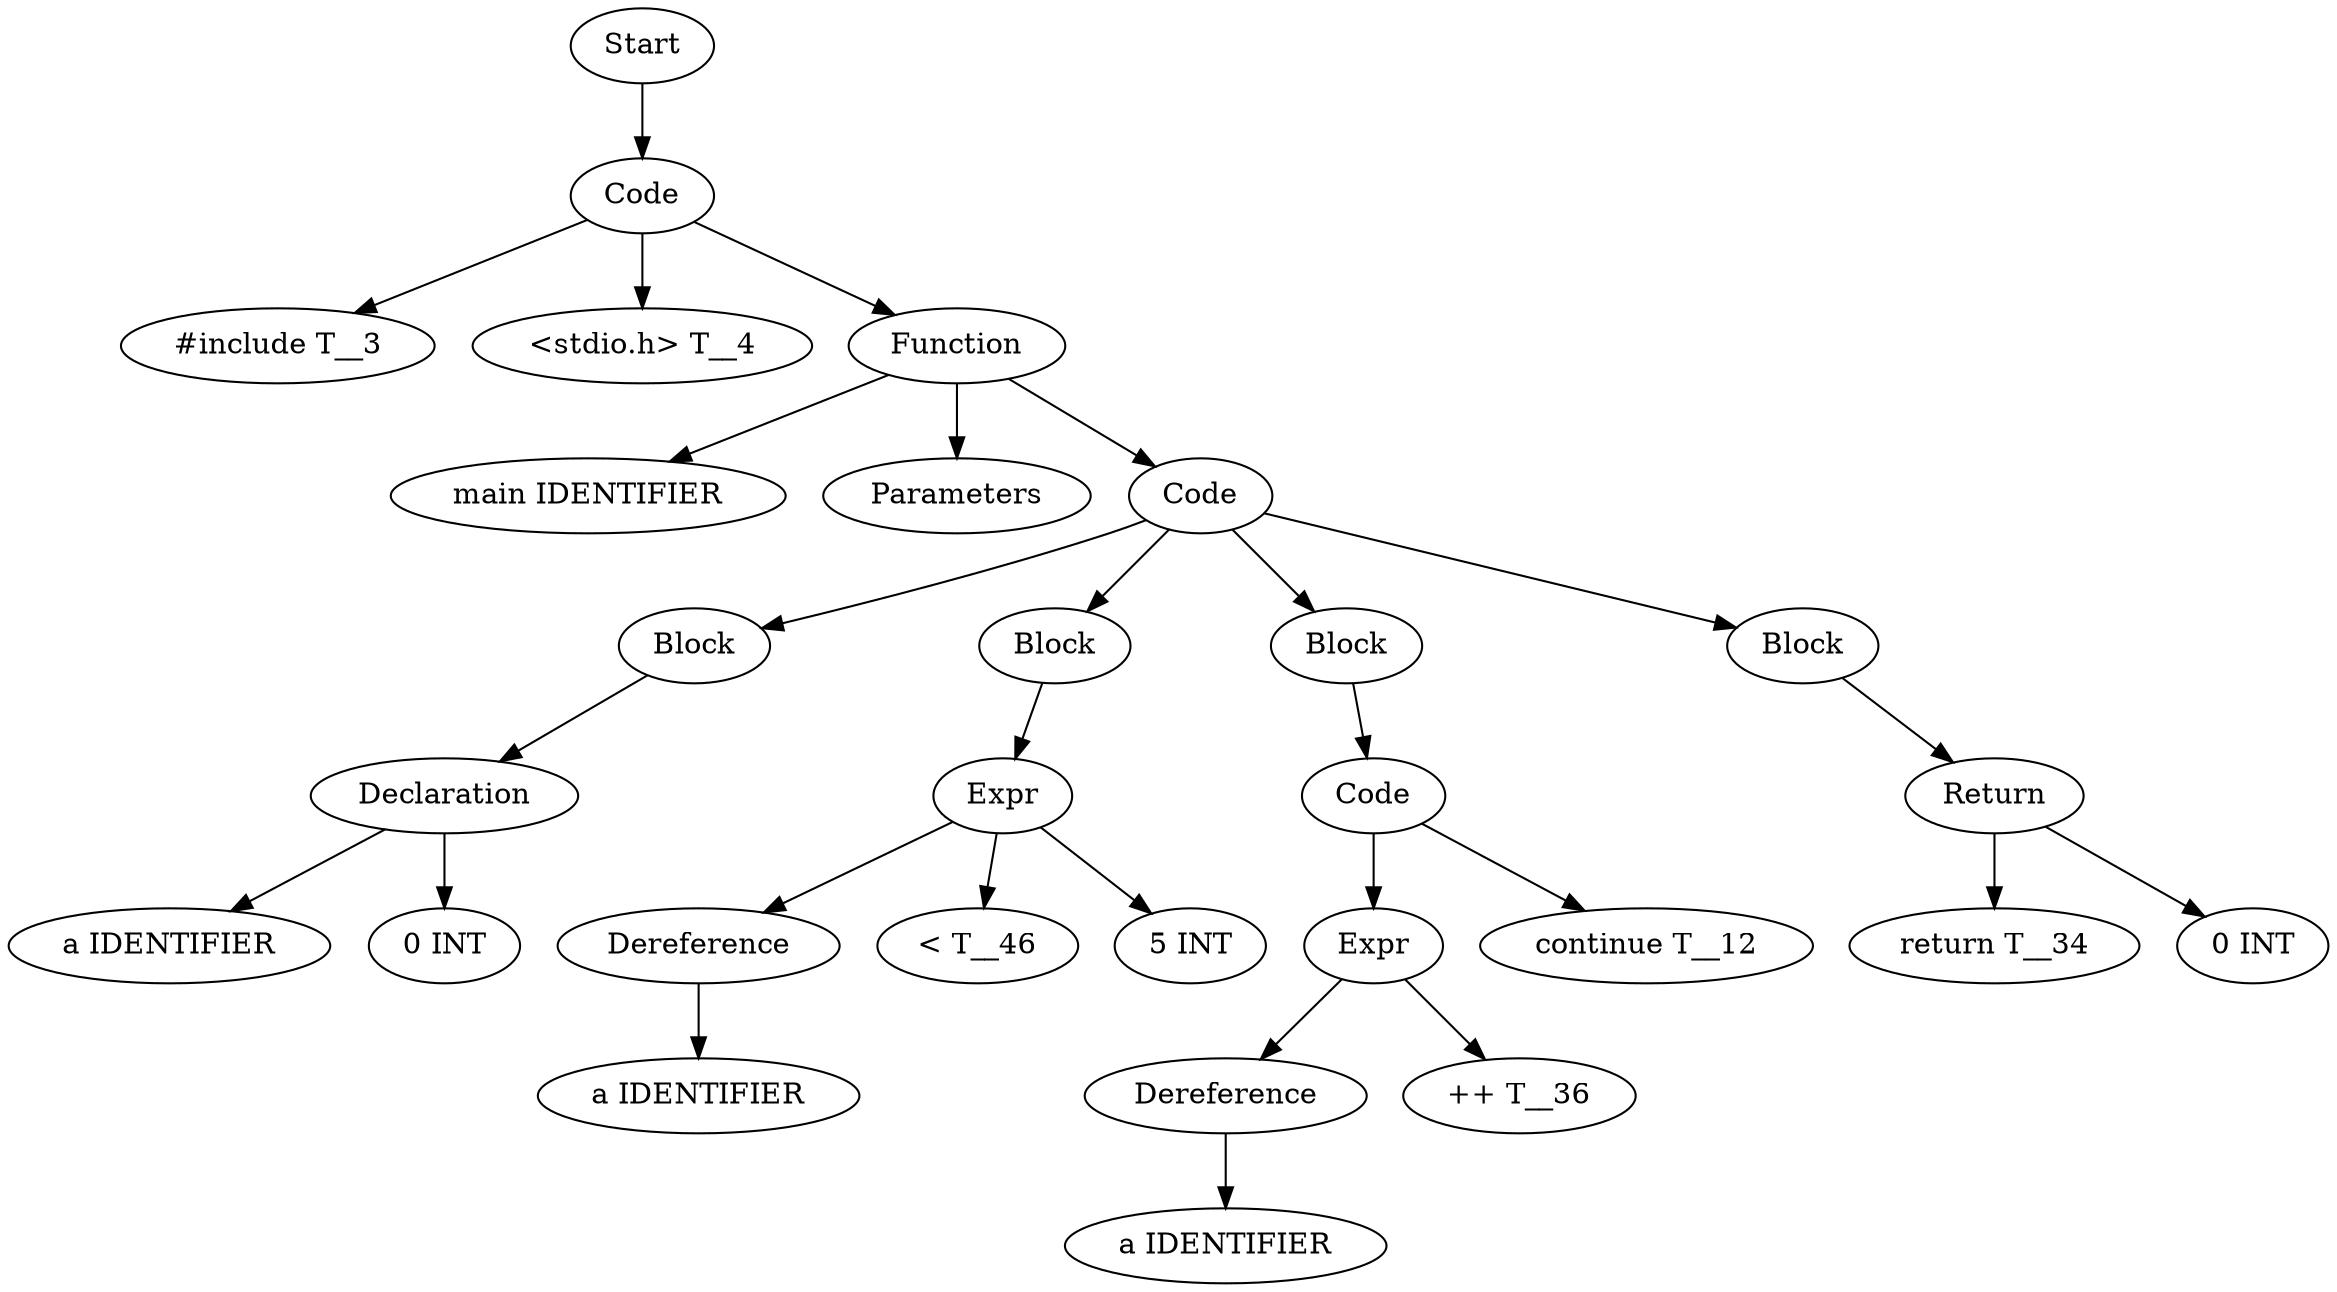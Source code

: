 digraph AST {
  "133772081046112" [label="Start"];
  "133772081046112" -> "133772079087088";
  "133772079087088" [label="Code"];
  "133772079087088" -> "133772079086992";
  "133772079087088" -> "133772079086080";
  "133772079087088" -> "133772079085360";
  "133772079086992" [label="#include T__3"];
  "133772079086080" [label="<stdio.h> T__4"];
  "133772079085360" [label="Function"];
  "133772079085360" -> "133772079085984";
  "133772079085360" -> "133772079085408";
  "133772079085360" -> "133772079084640";
  "133772079085984" [label="main IDENTIFIER"];
  "133772079085408" [label="Parameters"];
  "133772079084640" [label="Code"];
  "133772079084640" -> "133772079084496";
  "133772079084640" -> "133772079084448";
  "133772079084640" -> "133772079085216";
  "133772079084640" -> "133772079082672";
  "133772079084496" [label="Block"];
  "133772079084496" -> "133772079084592";
  "133772079084592" [label="Declaration"];
  "133772079084592" -> "133772079084304";
  "133772079084592" -> "133772079084400";
  "133772079084304" [label="a IDENTIFIER"];
  "133772079084400" [label="0 INT"];
  "133772079084448" [label="Block"];
  "133772079084448" -> "133772079085456";
  "133772079085456" [label="Expr"];
  "133772079085456" -> "133772079084256";
  "133772079085456" -> "133772079085504";
  "133772079085456" -> "133772079085168";
  "133772079084256" [label="Dereference"];
  "133772079084256" -> "133772079087280";
  "133772079087280" [label="a IDENTIFIER"];
  "133772079085504" [label="< T__46"];
  "133772079085168" [label="5 INT"];
  "133772079085216" [label="Block"];
  "133772079085216" -> "133772079083296";
  "133772079083296" [label="Code"];
  "133772079083296" -> "133772079087232";
  "133772079083296" -> "133772079083344";
  "133772079087232" [label="Expr"];
  "133772079087232" -> "133772079082624";
  "133772079087232" -> "133772079083200";
  "133772079082624" [label="Dereference"];
  "133772079082624" -> "133772079083248";
  "133772079083248" [label="a IDENTIFIER"];
  "133772079083200" [label="++ T__36"];
  "133772079083344" [label="continue T__12"];
  "133772079082672" [label="Block"];
  "133772079082672" -> "133772079082528";
  "133772079082528" [label="Return"];
  "133772079082528" -> "133772079082768";
  "133772079082528" -> "133772079082432";
  "133772079082768" [label="return T__34"];
  "133772079082432" [label="0 INT"];
}
